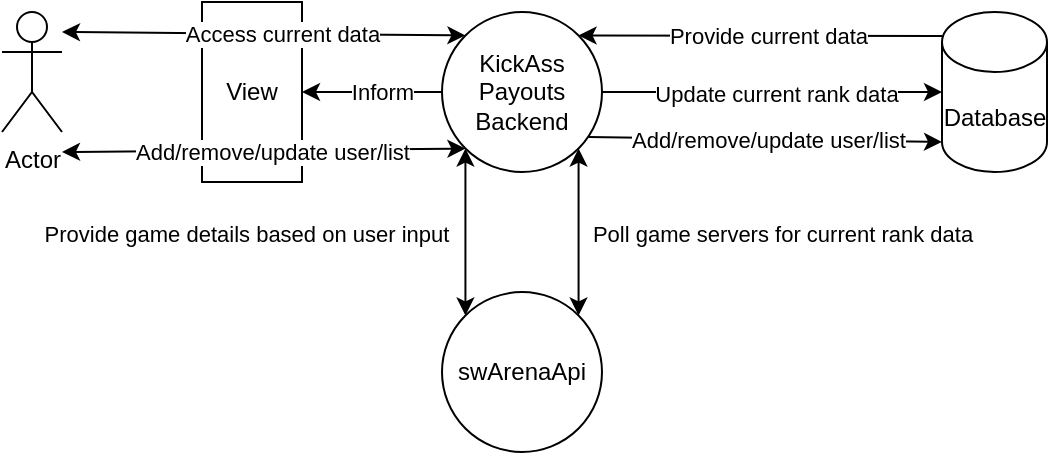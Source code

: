 <mxfile version="14.2.4" type="embed">
    <diagram id="10vba0ukYt84-Pt1_UeG" name="Page-1">
        <mxGraphModel dx="2145" dy="1184" grid="0" gridSize="10" guides="1" tooltips="1" connect="1" arrows="1" fold="1" page="1" pageScale="1" pageWidth="850" pageHeight="1100" math="0" shadow="0">
            <root>
                <mxCell id="0"/>
                <mxCell id="1" parent="0"/>
                <mxCell id="27" value="View" style="rounded=0;whiteSpace=wrap;html=1;" parent="1" vertex="1">
                    <mxGeometry x="264" y="438" width="50" height="90" as="geometry"/>
                </mxCell>
                <mxCell id="2" value="KickAss&lt;br&gt;Payouts&lt;br&gt;Backend" style="ellipse;whiteSpace=wrap;html=1;aspect=fixed;" parent="1" vertex="1">
                    <mxGeometry x="384" y="443" width="80" height="80" as="geometry"/>
                </mxCell>
                <mxCell id="5" value="Database" style="shape=cylinder3;whiteSpace=wrap;html=1;boundedLbl=1;backgroundOutline=1;size=15;" parent="1" vertex="1">
                    <mxGeometry x="634" y="443" width="52.5" height="80" as="geometry"/>
                </mxCell>
                <mxCell id="6" value="swArenaApi" style="ellipse;whiteSpace=wrap;html=1;aspect=fixed;" parent="1" vertex="1">
                    <mxGeometry x="384" y="583" width="80" height="80" as="geometry"/>
                </mxCell>
                <mxCell id="7" value="" style="endArrow=classic;html=1;entryX=0;entryY=1;entryDx=0;entryDy=0;exitX=1;exitY=1;exitDx=0;exitDy=0;startArrow=classic;startFill=1;" parent="1" target="2" edge="1">
                    <mxGeometry width="50" height="50" relative="1" as="geometry">
                        <mxPoint x="194" y="513" as="sourcePoint"/>
                        <mxPoint x="274" y="513" as="targetPoint"/>
                    </mxGeometry>
                </mxCell>
                <mxCell id="8" value="Add/remove/update user/list" style="edgeLabel;html=1;align=center;verticalAlign=middle;resizable=0;points=[];" parent="7" vertex="1" connectable="0">
                    <mxGeometry x="-0.154" y="-2" relative="1" as="geometry">
                        <mxPoint x="19.16" y="-1.14" as="offset"/>
                    </mxGeometry>
                </mxCell>
                <mxCell id="11" value="" style="endArrow=classic;html=1;exitX=0.917;exitY=0.781;exitDx=0;exitDy=0;entryX=0;entryY=1;entryDx=0;entryDy=-15;entryPerimeter=0;exitPerimeter=0;" parent="1" source="2" target="5" edge="1">
                    <mxGeometry width="50" height="50" relative="1" as="geometry">
                        <mxPoint x="504" y="493" as="sourcePoint"/>
                        <mxPoint x="644" y="515" as="targetPoint"/>
                    </mxGeometry>
                </mxCell>
                <mxCell id="12" value="Add/remove/update user/list" style="edgeLabel;html=1;align=center;verticalAlign=middle;resizable=0;points=[];" parent="11" vertex="1" connectable="0">
                    <mxGeometry x="-0.154" y="-2" relative="1" as="geometry">
                        <mxPoint x="14.73" y="-1.48" as="offset"/>
                    </mxGeometry>
                </mxCell>
                <mxCell id="15" value="" style="endArrow=classic;html=1;entryX=0;entryY=0;entryDx=0;entryDy=0;exitX=0;exitY=1;exitDx=0;exitDy=0;startArrow=classic;startFill=1;" parent="1" source="2" target="6" edge="1">
                    <mxGeometry width="50" height="50" relative="1" as="geometry">
                        <mxPoint x="494.0" y="573" as="sourcePoint"/>
                        <mxPoint x="661.98" y="573" as="targetPoint"/>
                    </mxGeometry>
                </mxCell>
                <mxCell id="16" value="Provide game details based on user input" style="edgeLabel;html=1;align=center;verticalAlign=middle;resizable=0;points=[];" parent="15" vertex="1" connectable="0">
                    <mxGeometry x="-0.154" y="-2" relative="1" as="geometry">
                        <mxPoint x="-108" y="7.01" as="offset"/>
                    </mxGeometry>
                </mxCell>
                <mxCell id="17" value="" style="endArrow=classic;html=1;exitX=0;exitY=0;exitDx=0;exitDy=0;entryX=1;entryY=0;entryDx=0;entryDy=0;startArrow=classic;startFill=1;" parent="1" source="2" edge="1">
                    <mxGeometry width="50" height="50" relative="1" as="geometry">
                        <mxPoint x="334" y="643" as="sourcePoint"/>
                        <mxPoint x="194" y="453" as="targetPoint"/>
                    </mxGeometry>
                </mxCell>
                <mxCell id="18" value="Access current data" style="edgeLabel;html=1;align=center;verticalAlign=middle;resizable=0;points=[];" parent="17" vertex="1" connectable="0">
                    <mxGeometry x="0.323" y="3" relative="1" as="geometry">
                        <mxPoint x="41.67" y="-3" as="offset"/>
                    </mxGeometry>
                </mxCell>
                <mxCell id="19" value="" style="endArrow=classic;html=1;entryX=1;entryY=0;entryDx=0;entryDy=0;" parent="1" target="2" edge="1">
                    <mxGeometry width="50" height="50" relative="1" as="geometry">
                        <mxPoint x="634" y="455" as="sourcePoint"/>
                        <mxPoint x="464" y="455" as="targetPoint"/>
                    </mxGeometry>
                </mxCell>
                <mxCell id="20" value="Provide current data" style="edgeLabel;html=1;align=center;verticalAlign=middle;resizable=0;points=[];" parent="19" vertex="1" connectable="0">
                    <mxGeometry x="0.323" y="3" relative="1" as="geometry">
                        <mxPoint x="32.5" y="-3" as="offset"/>
                    </mxGeometry>
                </mxCell>
                <mxCell id="21" value="" style="endArrow=classic;html=1;entryX=1;entryY=0;entryDx=0;entryDy=0;exitX=1;exitY=1;exitDx=0;exitDy=0;startArrow=classic;startFill=1;" parent="1" source="2" target="6" edge="1">
                    <mxGeometry width="50" height="50" relative="1" as="geometry">
                        <mxPoint x="494.0" y="523.005" as="sourcePoint"/>
                        <mxPoint x="494.296" y="606.736" as="targetPoint"/>
                    </mxGeometry>
                </mxCell>
                <mxCell id="23" value="Poll game servers for current rank data" style="edgeLabel;html=1;align=center;verticalAlign=middle;resizable=0;points=[];" parent="21" vertex="1" connectable="0">
                    <mxGeometry x="0.203" relative="1" as="geometry">
                        <mxPoint x="101.6" y="-7.98" as="offset"/>
                    </mxGeometry>
                </mxCell>
                <mxCell id="25" value="" style="endArrow=classic;html=1;exitX=1;exitY=0.5;exitDx=0;exitDy=0;entryX=0;entryY=0.5;entryDx=0;entryDy=0;entryPerimeter=0;" parent="1" source="2" target="5" edge="1">
                    <mxGeometry width="50" height="50" relative="1" as="geometry">
                        <mxPoint x="467.36" y="515.48" as="sourcePoint"/>
                        <mxPoint x="644" y="518.0" as="targetPoint"/>
                    </mxGeometry>
                </mxCell>
                <mxCell id="26" value="Update current rank data" style="edgeLabel;html=1;align=center;verticalAlign=middle;resizable=0;points=[];" parent="25" vertex="1" connectable="0">
                    <mxGeometry x="-0.154" y="-2" relative="1" as="geometry">
                        <mxPoint x="14.73" y="-1.48" as="offset"/>
                    </mxGeometry>
                </mxCell>
                <mxCell id="28" value="" style="endArrow=classic;html=1;entryX=1;entryY=0.5;entryDx=0;entryDy=0;startArrow=none;startFill=0;" parent="1" source="2" target="27" edge="1">
                    <mxGeometry width="50" height="50" relative="1" as="geometry">
                        <mxPoint x="405.716" y="464.716" as="sourcePoint"/>
                        <mxPoint x="204" y="463" as="targetPoint"/>
                    </mxGeometry>
                </mxCell>
                <mxCell id="29" value="Inform" style="edgeLabel;html=1;align=center;verticalAlign=middle;resizable=0;points=[];" parent="28" vertex="1" connectable="0">
                    <mxGeometry x="0.323" y="3" relative="1" as="geometry">
                        <mxPoint x="16" y="-3" as="offset"/>
                    </mxGeometry>
                </mxCell>
                <mxCell id="30" value="Actor" style="shape=umlActor;verticalLabelPosition=bottom;verticalAlign=top;html=1;outlineConnect=0;" parent="1" vertex="1">
                    <mxGeometry x="164" y="443" width="30" height="60" as="geometry"/>
                </mxCell>
            </root>
        </mxGraphModel>
    </diagram>
</mxfile>